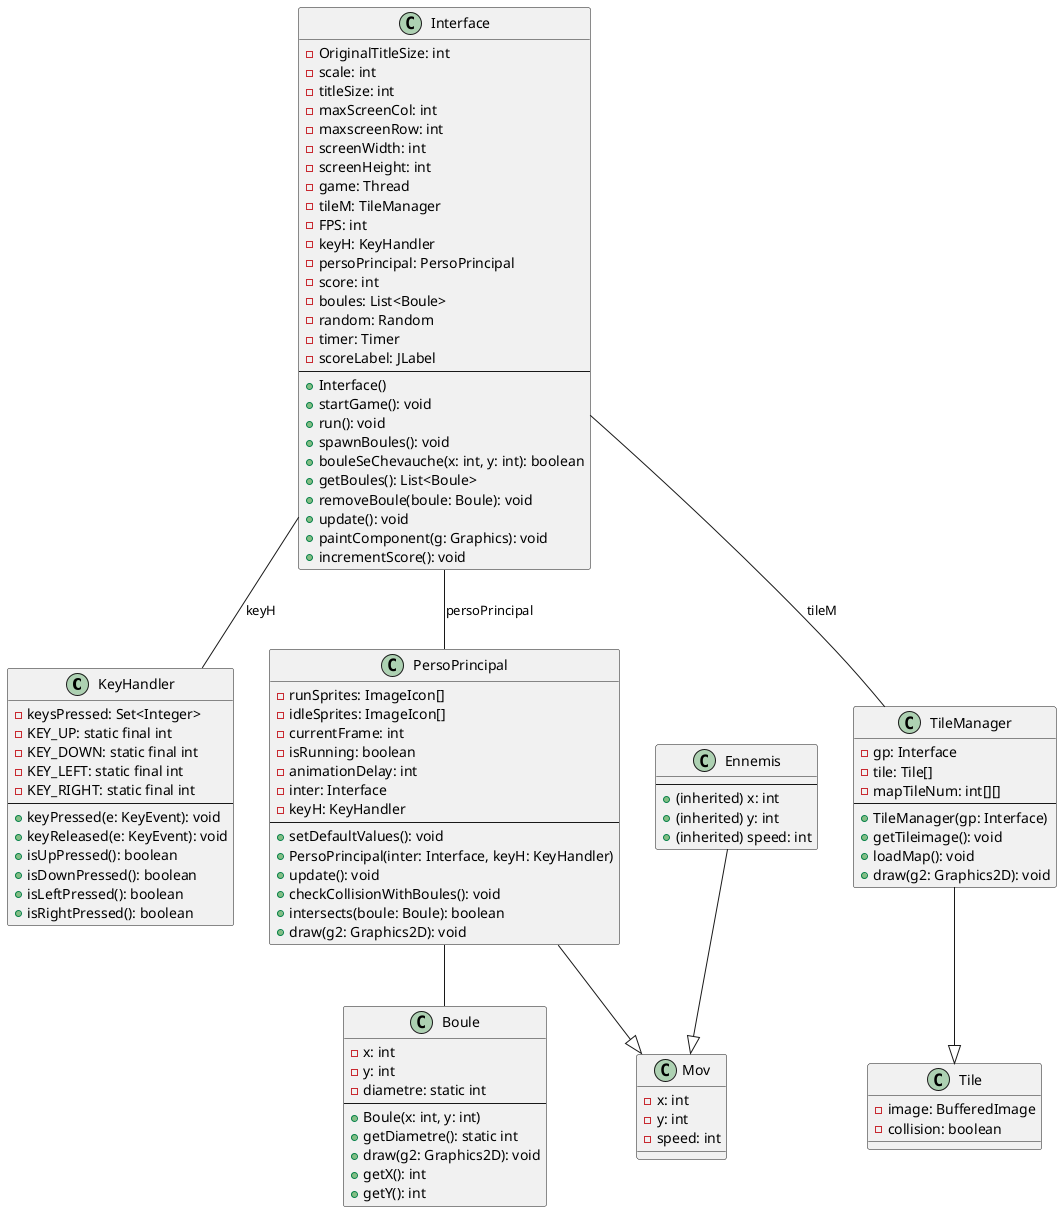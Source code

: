@startuml

class KeyHandler {
  - keysPressed: Set<Integer>
  - KEY_UP: static final int
  - KEY_DOWN: static final int
  - KEY_LEFT: static final int
  - KEY_RIGHT: static final int
  --
  + keyPressed(e: KeyEvent): void
  + keyReleased(e: KeyEvent): void
  + isUpPressed(): boolean
  + isDownPressed(): boolean
  + isLeftPressed(): boolean
  + isRightPressed(): boolean
}

class Mov {
  - x: int
  - y: int
  - speed: int
}

class PersoPrincipal {
  - runSprites: ImageIcon[]
  - idleSprites: ImageIcon[]
  - currentFrame: int
  - isRunning: boolean
  - animationDelay: int
  - inter: Interface
  - keyH: KeyHandler
  --
  + setDefaultValues(): void
  + PersoPrincipal(inter: Interface, keyH: KeyHandler)
  + update(): void
  + checkCollisionWithBoules(): void
  + intersects(boule: Boule): boolean
  + draw(g2: Graphics2D): void
}

class Interface {
  - OriginalTitleSize: int
  - scale: int
  - titleSize: int
  - maxScreenCol: int
  - maxscreenRow: int
  - screenWidth: int
  - screenHeight: int
  - game: Thread
  - tileM: TileManager
  - FPS: int
  - keyH: KeyHandler
  - persoPrincipal: PersoPrincipal
  - score: int
  - boules: List<Boule>
  - random: Random
  - timer: Timer
  - scoreLabel: JLabel
  --
  + Interface()
  + startGame(): void
  + run(): void
  + spawnBoules(): void
  + bouleSeChevauche(x: int, y: int): boolean
  + getBoules(): List<Boule>
  + removeBoule(boule: Boule): void
  + update(): void
  + paintComponent(g: Graphics): void
  + incrementScore(): void
}

class Boule {
  - x: int
  - y: int
  - diametre: static int
  --
  + Boule(x: int, y: int)
  + getDiametre(): static int
  + draw(g2: Graphics2D): void
  + getX(): int
  + getY(): int
}

class Tile {
  - image: BufferedImage
  - collision: boolean
}

class TileManager {
  - gp: Interface
  - tile: Tile[]
  - mapTileNum: int[][]
  --
  + TileManager(gp: Interface)
  + getTileimage(): void
  + loadMap(): void
  + draw(g2: Graphics2D): void
}

class Ennemis {
  --
  + (inherited) x: int
  + (inherited) y: int
  + (inherited) speed: int
}

Interface -- PersoPrincipal: persoPrincipal
Interface -- KeyHandler: keyH
PersoPrincipal --|> Mov
Ennemis --|> Mov
Interface -- TileManager: tileM
PersoPrincipal -- Boule
TileManager --|> Tile

@enduml
